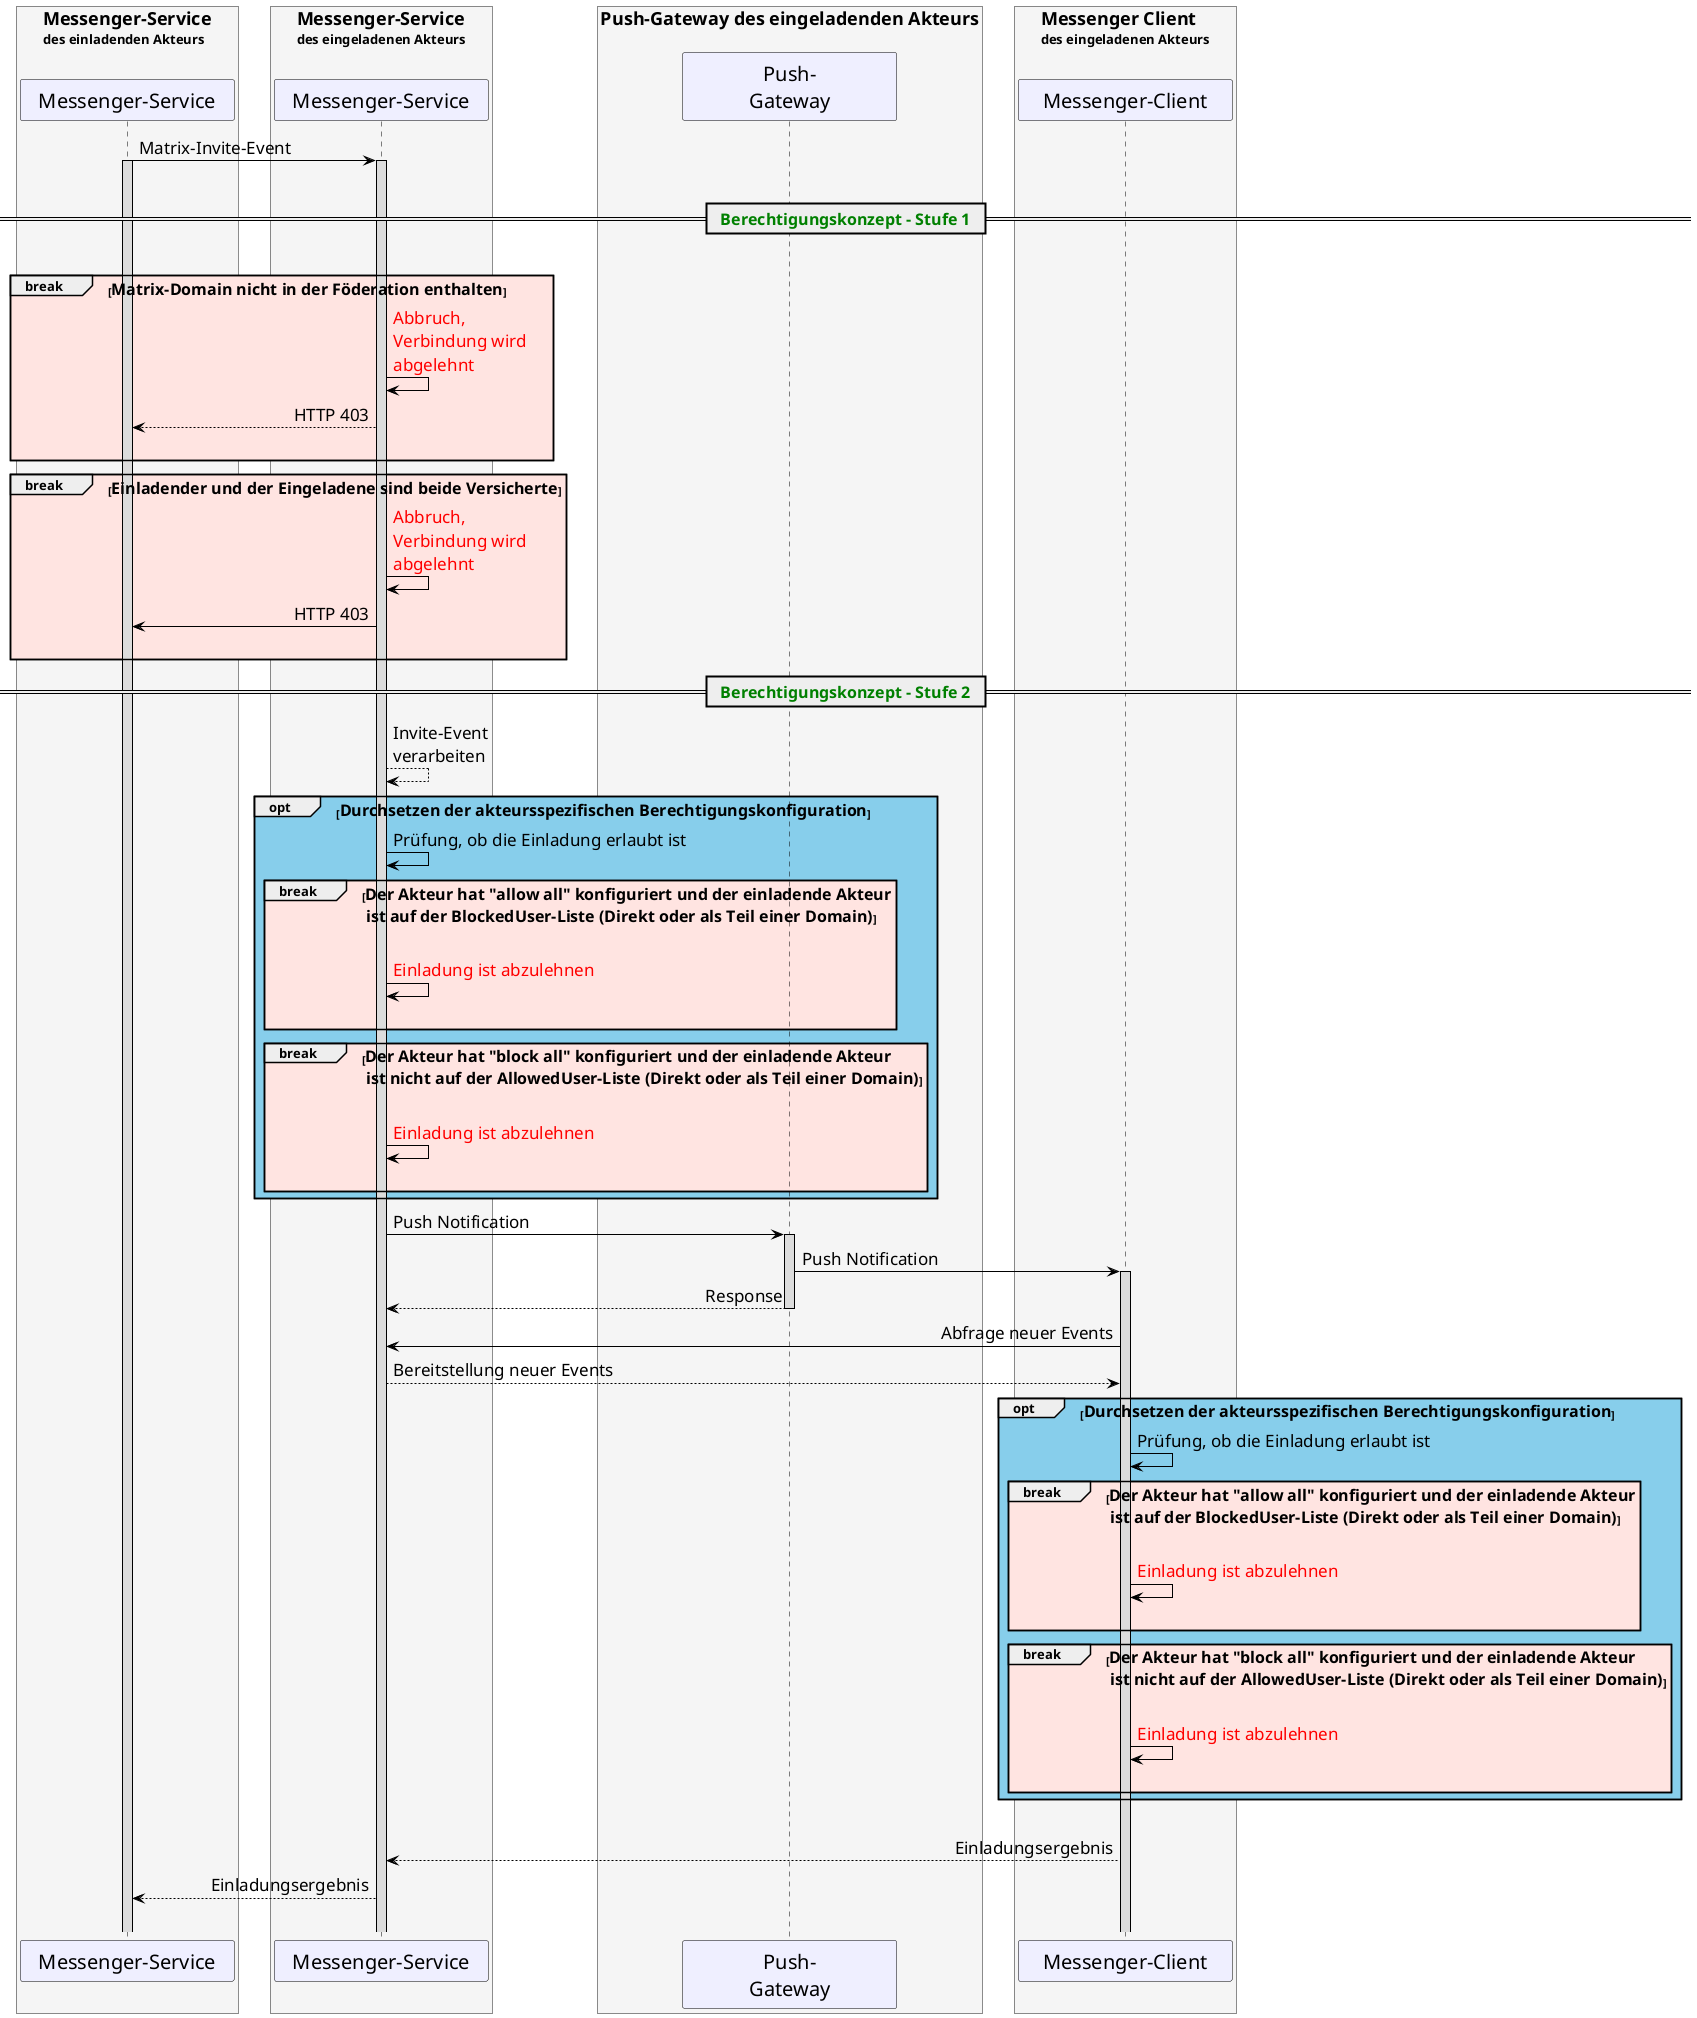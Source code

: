 /'
# TI-Messenger für Versicherte
# TI-Messenger-Dienst
# Sequence Diagram
# Name: Stufen der Berechtigungsprüfung ePA
'/

@startuml
skinparam sequenceMessageAlign direction
skinparam minClassWidth 200
skinparam BoxPadding 15
skinparam sequenceReferenceHeaderBackgroundColor palegreen
scale max 2048 width

skinparam sequence {
  ArrowColor black
  ArrowFontSize 17
  ActorBorderColor black
  LifeLineBorderColor black
  LifeLineBackgroundColor Gainsboro

  ParticipantBorderColor Motivation
  ParticipantBackgroundColor Motivation

  ParticipantFontSize 20
  ParticipantFontColor black
  ParticipantBorderColor Black
  ParticipantBackgroundColor MOTIVATION

  ActorBackgroundColor Gainsboro
  ActorFontColor black
  ActorFontSize 20
  ActorFontName Aapex
}
box <size:18>Messenger-Service\ndes einladenden Akteurs\n #WhiteSmoke
participant MS as "Messenger-Service"
end box
box <size:18>Messenger-Service\ndes eingeladenen Akteurs\n #WhiteSmoke
participant MS2 as "Messenger-Service"
end box
box <size:18>Push-Gateway des eingeladenden Akteurs\n #WhiteSmoke
participant PG as "Push-\nGateway"
end box
box <size:18>Messenger Client\ndes eingeladenen Akteurs\n #WhiteSmoke
participant MC2 as "Messenger-Client"
end box
MS->MS2:Matrix-Invite-Event
activate MS2
activate MS
|||
== <font color=green><size:16>  Berechtigungskonzept - Stufe 1</size></font>  ==
|||
break #MistyRose <size:16>Matrix-Domain nicht in der Föderation enthalten</size>
  MS2->MS2:<font color=red>Abbruch, \n<font color=red>Verbindung wird \n<font color=red>abgelehnt</font>
  MS2-->MS: HTTP 403
  |||
  end
break  #MistyRose <size:16>Einladender und der Eingeladene sind beide Versicherte</size>
  MS2->MS2:<font color=red>Abbruch, \n<font color=red>Verbindung wird \n<font color=red>abgelehnt</font>
  MS2->MS: HTTP 403
  |||
  end

== <font color=green><size:16>  Berechtigungskonzept - Stufe 2</size></font>  ==
MS2-->MS2: Invite-Event \nverarbeiten
opt #SkyBlue <size:16>Durchsetzen der akteursspezifischen Berechtigungskonfiguration</size>
MS2->MS2: Prüfung, ob die Einladung erlaubt ist
break #MistyRose <size:16>Der Akteur hat "allow all" konfiguriert und der einladende Akteur\n<size:16> ist auf der BlockedUser-Liste (Direkt oder als Teil einer Domain)</size>
    |||
    MS2->MS2:<font color=red>Einladung ist abzulehnen</font>
    |||
  end

  break #MistyRose <size:16>Der Akteur hat "block all" konfiguriert und der einladende Akteur\n<size:16> ist nicht auf der AllowedUser-Liste (Direkt oder als Teil einer Domain)</size>
    |||
    MS2->MS2:<font color=red>Einladung ist abzulehnen</font>
    |||
  end
end

  MS2->PG++: Push Notification
  PG->MC2: Push Notification
  activate MC2
  PG-->MS2: Response
  deactivate PG

  MC2->MS2: Abfrage neuer Events
  MS2-->MC2: Bereitstellung neuer Events

  opt #SkyBlue <size:16>Durchsetzen der akteursspezifischen Berechtigungskonfiguration</size>
  MC2->MC2: Prüfung, ob die Einladung erlaubt ist
  break #MistyRose <size:16>Der Akteur hat "allow all" konfiguriert und der einladende Akteur\n<size:16> ist auf der BlockedUser-Liste (Direkt oder als Teil einer Domain)</size>
    |||
    MC2->MC2:<font color=red>Einladung ist abzulehnen</font>
    |||
  end

  break #MistyRose <size:16>Der Akteur hat "block all" konfiguriert und der einladende Akteur\n<size:16> ist nicht auf der AllowedUser-Liste (Direkt oder als Teil einer Domain)</size>
    |||
    MC2->MC2:<font color=red>Einladung ist abzulehnen</font>
    |||
  end
end
|||
MC2-->MS2: Einladungsergebnis
MS2-->MS: Einladungsergebnis
|||
@enduml